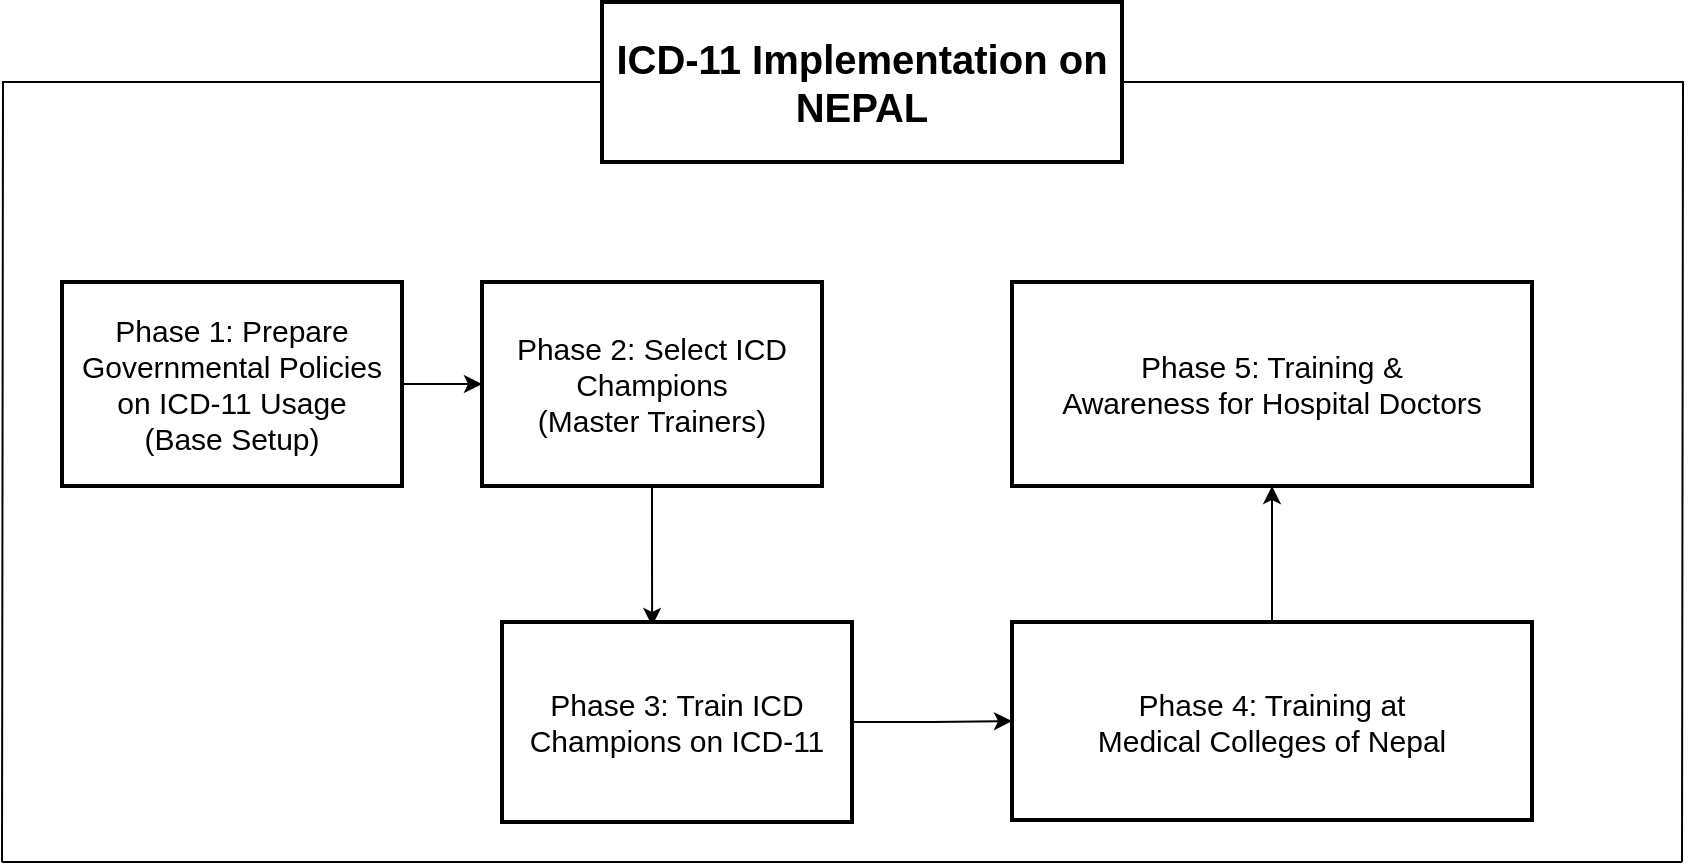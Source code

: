 <mxfile version="26.1.1">
  <diagram name="Page-1" id="roDWjX9aJkaVRZ_2hzy0">
    <mxGraphModel grid="1" page="1" gridSize="10" guides="1" tooltips="1" connect="1" arrows="1" fold="1" pageScale="1" pageWidth="850" pageHeight="1100" math="0" shadow="0">
      <root>
        <mxCell id="0" />
        <mxCell id="1" parent="0" />
        <mxCell id="1xD9YYq-Vc-2NNbEhWFv-12" style="edgeStyle=orthogonalEdgeStyle;rounded=0;orthogonalLoop=1;jettySize=auto;html=1;entryX=0.429;entryY=0.02;entryDx=0;entryDy=0;entryPerimeter=0;" edge="1" parent="1" source="1xD9YYq-Vc-2NNbEhWFv-1" target="1xD9YYq-Vc-2NNbEhWFv-2">
          <mxGeometry relative="1" as="geometry" />
        </mxCell>
        <mxCell id="1xD9YYq-Vc-2NNbEhWFv-1" value="Phase 2: Select ICD Champions&#xa;(Master Trainers)" style="whiteSpace=wrap;strokeWidth=2;fontSize=15;" vertex="1" parent="1">
          <mxGeometry x="160" y="190" width="170" height="102" as="geometry" />
        </mxCell>
        <mxCell id="1xD9YYq-Vc-2NNbEhWFv-13" style="edgeStyle=orthogonalEdgeStyle;rounded=0;orthogonalLoop=1;jettySize=auto;html=1;entryX=0;entryY=0.5;entryDx=0;entryDy=0;" edge="1" parent="1" source="1xD9YYq-Vc-2NNbEhWFv-2" target="1xD9YYq-Vc-2NNbEhWFv-3">
          <mxGeometry relative="1" as="geometry" />
        </mxCell>
        <mxCell id="1xD9YYq-Vc-2NNbEhWFv-2" value="Phase 3: Train ICD&#xa;Champions on ICD-11" style="whiteSpace=wrap;strokeWidth=2;fontSize=15;" vertex="1" parent="1">
          <mxGeometry x="170" y="360" width="175" height="100" as="geometry" />
        </mxCell>
        <mxCell id="1xD9YYq-Vc-2NNbEhWFv-14" style="edgeStyle=orthogonalEdgeStyle;rounded=0;orthogonalLoop=1;jettySize=auto;html=1;" edge="1" parent="1" source="1xD9YYq-Vc-2NNbEhWFv-3" target="1xD9YYq-Vc-2NNbEhWFv-4">
          <mxGeometry relative="1" as="geometry" />
        </mxCell>
        <mxCell id="1xD9YYq-Vc-2NNbEhWFv-3" value="Phase 4: Training at&#xa;Medical Colleges of Nepal" style="whiteSpace=wrap;strokeWidth=2;fontSize=15;" vertex="1" parent="1">
          <mxGeometry x="425" y="360" width="260" height="99" as="geometry" />
        </mxCell>
        <mxCell id="1xD9YYq-Vc-2NNbEhWFv-4" value="Phase 5: Training &amp;&#xa;Awareness for Hospital Doctors" style="whiteSpace=wrap;strokeWidth=2;fontSize=15;" vertex="1" parent="1">
          <mxGeometry x="425" y="190" width="260" height="102" as="geometry" />
        </mxCell>
        <mxCell id="1xD9YYq-Vc-2NNbEhWFv-5" value="ICD-11 Implementation on NEPAL" style="whiteSpace=wrap;strokeWidth=2;fontStyle=1;fontSize=20;" vertex="1" parent="1">
          <mxGeometry x="220" y="50" width="260" height="80" as="geometry" />
        </mxCell>
        <mxCell id="1xD9YYq-Vc-2NNbEhWFv-20" value="" style="group" connectable="0" vertex="1" parent="1">
          <mxGeometry x="-80" y="480" width="840" as="geometry" />
        </mxCell>
        <mxCell id="1xD9YYq-Vc-2NNbEhWFv-15" style="edgeStyle=orthogonalEdgeStyle;rounded=0;orthogonalLoop=1;jettySize=auto;html=1;endArrow=none;startFill=0;" edge="1" parent="1xD9YYq-Vc-2NNbEhWFv-20" source="1xD9YYq-Vc-2NNbEhWFv-5">
          <mxGeometry relative="1" as="geometry">
            <mxPoint as="targetPoint" />
          </mxGeometry>
        </mxCell>
        <mxCell id="1xD9YYq-Vc-2NNbEhWFv-17" style="edgeStyle=orthogonalEdgeStyle;rounded=0;orthogonalLoop=1;jettySize=auto;html=1;endArrow=none;startFill=0;" edge="1" parent="1xD9YYq-Vc-2NNbEhWFv-20" source="1xD9YYq-Vc-2NNbEhWFv-5">
          <mxGeometry relative="1" as="geometry">
            <mxPoint x="840" as="targetPoint" />
          </mxGeometry>
        </mxCell>
        <mxCell id="1xD9YYq-Vc-2NNbEhWFv-18" value="" style="endArrow=none;html=1;rounded=0;" edge="1" parent="1xD9YYq-Vc-2NNbEhWFv-20">
          <mxGeometry width="50" height="50" relative="1" as="geometry">
            <mxPoint x="840" as="sourcePoint" />
            <mxPoint as="targetPoint" />
            <Array as="points" />
          </mxGeometry>
        </mxCell>
        <mxCell id="1xD9YYq-Vc-2NNbEhWFv-22" style="edgeStyle=orthogonalEdgeStyle;rounded=0;orthogonalLoop=1;jettySize=auto;html=1;" edge="1" parent="1" source="1xD9YYq-Vc-2NNbEhWFv-21" target="1xD9YYq-Vc-2NNbEhWFv-1">
          <mxGeometry relative="1" as="geometry" />
        </mxCell>
        <mxCell id="1xD9YYq-Vc-2NNbEhWFv-21" value="Phase 1: Prepare Governmental Policies on ICD-11 Usage&#xa;(Base Setup)" style="whiteSpace=wrap;strokeWidth=2;fontSize=15;" vertex="1" parent="1">
          <mxGeometry x="-50" y="190" width="170" height="102" as="geometry" />
        </mxCell>
      </root>
    </mxGraphModel>
  </diagram>
</mxfile>
